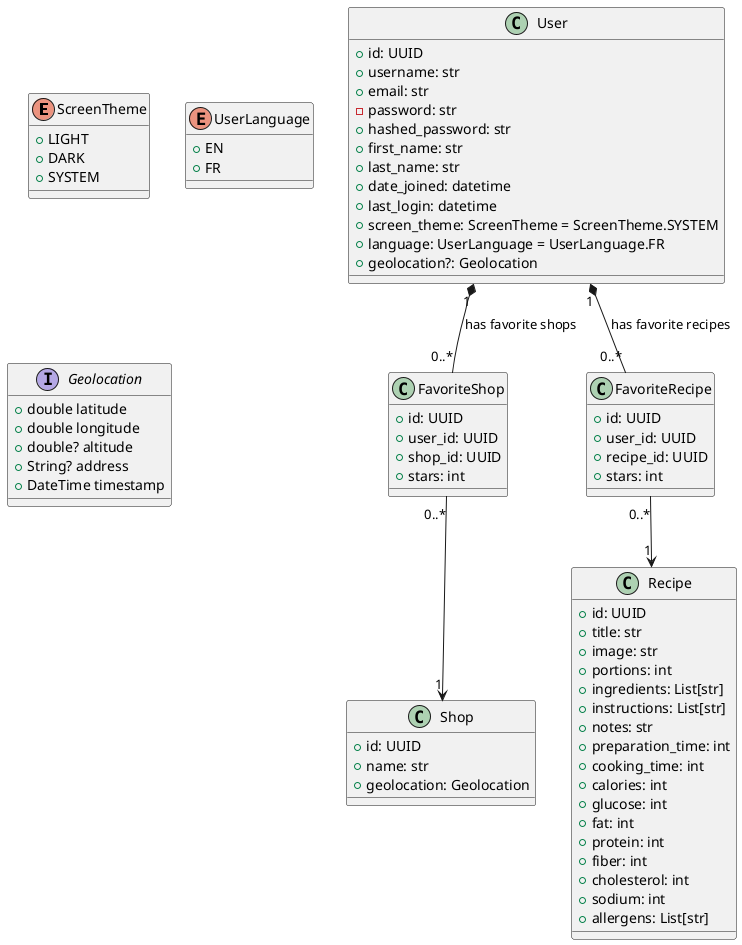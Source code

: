 @startuml
'https://plantuml.com/class-diagram

enum ScreenTheme {
    + LIGHT
    + DARK
    + SYSTEM
}

enum UserLanguage {
    + EN
    + FR
}

interface Geolocation {
  +double latitude
  +double longitude
  +double? altitude
  +String? address
  +DateTime timestamp
}

class User {
    + id: UUID
    + username: str
    + email: str
    - password: str
    + hashed_password: str
    + first_name: str
    + last_name: str
    + date_joined: datetime
    + last_login: datetime
    + screen_theme: ScreenTheme = ScreenTheme.SYSTEM
    + language: UserLanguage = UserLanguage.FR
    + geolocation?: Geolocation
}

class Shop {
    + id: UUID
    + name: str
    + geolocation: Geolocation
}

class Recipe {
    + id: UUID
    + title: str
    + image: str
    + portions: int
    + ingredients: List[str]
    + instructions: List[str]
    + notes: str
    + preparation_time: int
    + cooking_time: int
    + calories: int
    + glucose: int
    + fat: int
    + protein: int
    + fiber: int
    + cholesterol: int
    + sodium: int
    + allergens: List[str]
}

class FavoriteShop {
    + id: UUID
    + user_id: UUID
    + shop_id: UUID
    + stars: int
}

class FavoriteRecipe {
    + id: UUID
    + user_id: UUID
    + recipe_id: UUID
    + stars: int
}

' A user can have multiple favorite shops (many-to-many)
User "1" *-- "0..*" FavoriteShop: has favorite shops
FavoriteShop "0..*" --> "1" Shop

' A user can have multiple favorite recipes (many-to-many)
User "1" *-- "0..*" FavoriteRecipe: has favorite recipes
FavoriteRecipe "0..*" --> "1" Recipe


@enduml